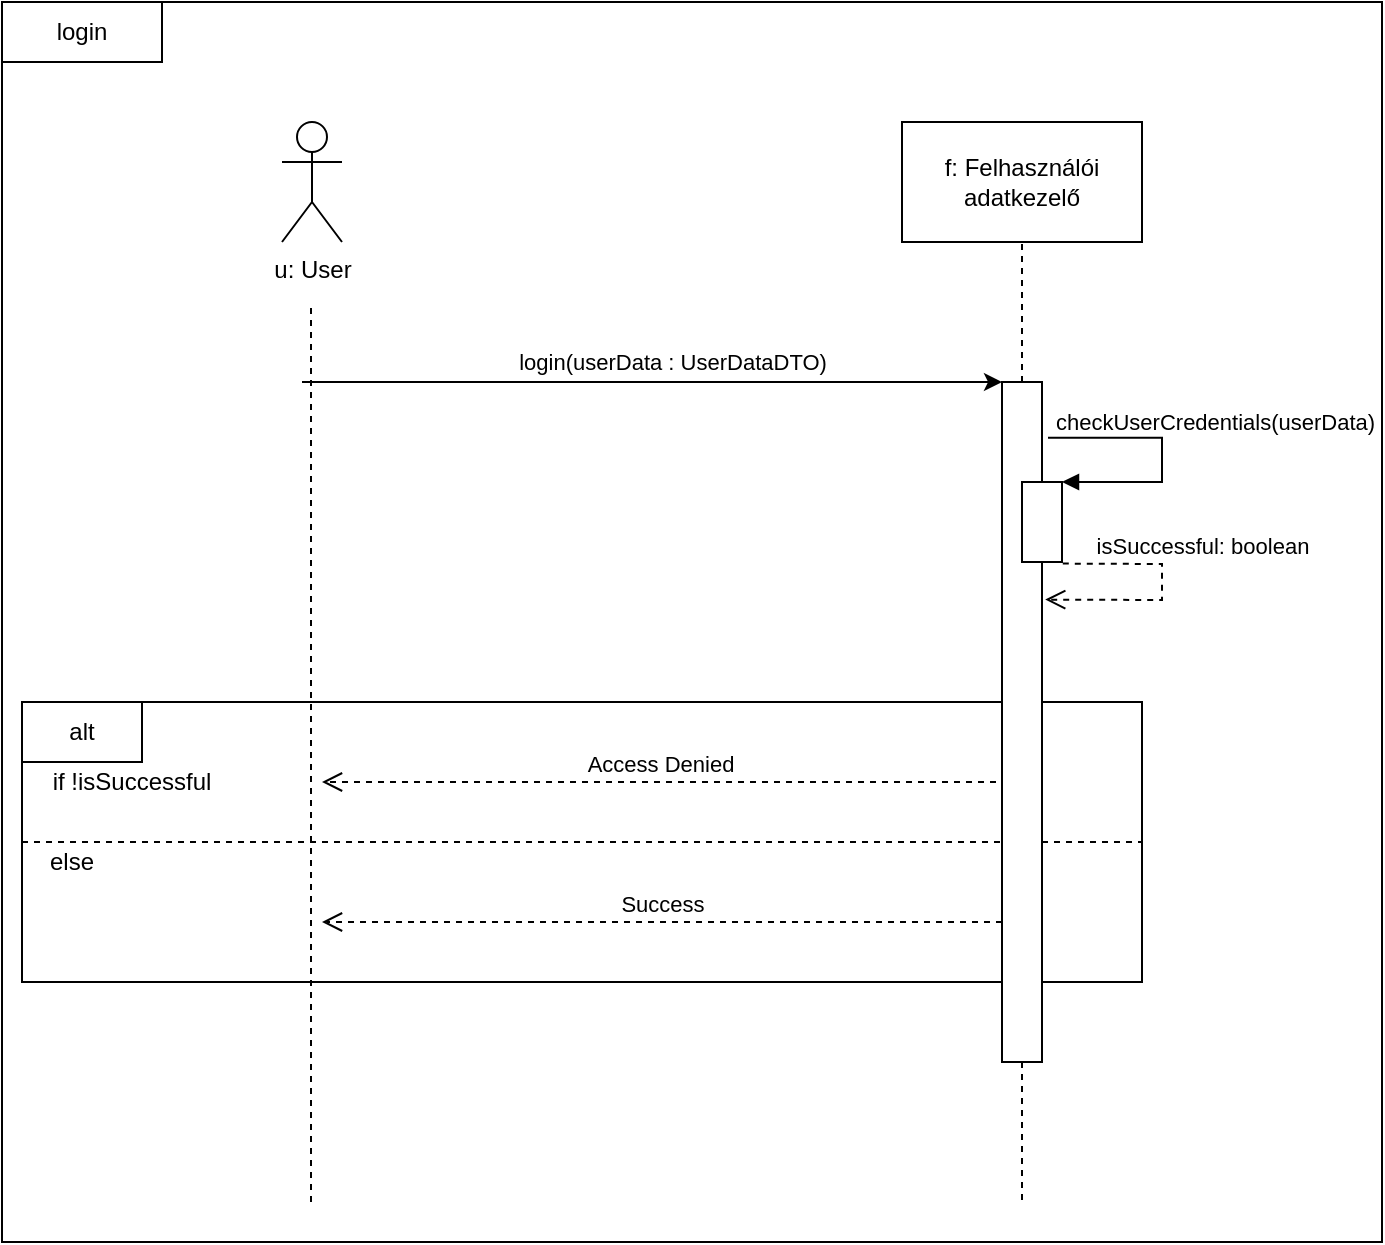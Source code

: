 <mxfile version="13.8.0" type="device"><diagram id="m2zV3Djqn7QxxtDNUB8C" name="Page-1"><mxGraphModel dx="1038" dy="580" grid="1" gridSize="10" guides="1" tooltips="1" connect="1" arrows="1" fold="1" page="1" pageScale="1" pageWidth="827" pageHeight="1169" math="0" shadow="0"><root><mxCell id="0"/><mxCell id="1" parent="0"/><mxCell id="73amZ1trTh7ek0Qcl8M2-1" value="" style="rounded=0;whiteSpace=wrap;html=1;" vertex="1" parent="1"><mxGeometry x="20" y="60" width="690" height="620" as="geometry"/></mxCell><mxCell id="73amZ1trTh7ek0Qcl8M2-2" value="" style="rounded=0;whiteSpace=wrap;html=1;" vertex="1" parent="1"><mxGeometry x="30" y="410" width="560" height="140" as="geometry"/></mxCell><mxCell id="73amZ1trTh7ek0Qcl8M2-3" value="" style="endArrow=none;dashed=1;html=1;exitX=0;exitY=0.5;exitDx=0;exitDy=0;entryX=1;entryY=0.5;entryDx=0;entryDy=0;" edge="1" parent="1" source="73amZ1trTh7ek0Qcl8M2-2" target="73amZ1trTh7ek0Qcl8M2-2"><mxGeometry width="50" height="50" relative="1" as="geometry"><mxPoint x="440" y="420" as="sourcePoint"/><mxPoint x="490" y="370" as="targetPoint"/></mxGeometry></mxCell><mxCell id="73amZ1trTh7ek0Qcl8M2-4" value="f: Felhasználói adatkezelő" style="rounded=0;whiteSpace=wrap;html=1;" vertex="1" parent="1"><mxGeometry x="470" y="120" width="120" height="60" as="geometry"/></mxCell><mxCell id="73amZ1trTh7ek0Qcl8M2-5" value="u: User" style="shape=umlActor;verticalLabelPosition=bottom;verticalAlign=top;html=1;outlineConnect=0;" vertex="1" parent="1"><mxGeometry x="160" y="120" width="30" height="60" as="geometry"/></mxCell><mxCell id="73amZ1trTh7ek0Qcl8M2-6" value="" style="endArrow=none;dashed=1;html=1;" edge="1" parent="1"><mxGeometry width="50" height="50" relative="1" as="geometry"><mxPoint x="174.5" y="660" as="sourcePoint"/><mxPoint x="174.5" y="210" as="targetPoint"/></mxGeometry></mxCell><mxCell id="73amZ1trTh7ek0Qcl8M2-7" value="" style="endArrow=classic;html=1;" edge="1" parent="1"><mxGeometry width="50" height="50" relative="1" as="geometry"><mxPoint x="170" y="250" as="sourcePoint"/><mxPoint x="520" y="250" as="targetPoint"/></mxGeometry></mxCell><mxCell id="73amZ1trTh7ek0Qcl8M2-20" value="login(userData : UserDataDTO)" style="edgeLabel;html=1;align=center;verticalAlign=middle;resizable=0;points=[];" vertex="1" connectable="0" parent="73amZ1trTh7ek0Qcl8M2-7"><mxGeometry x="0.222" y="5" relative="1" as="geometry"><mxPoint x="-29" y="-5" as="offset"/></mxGeometry></mxCell><mxCell id="73amZ1trTh7ek0Qcl8M2-8" value="" style="rounded=0;whiteSpace=wrap;html=1;" vertex="1" parent="1"><mxGeometry x="520" y="250" width="20" height="340" as="geometry"/></mxCell><mxCell id="73amZ1trTh7ek0Qcl8M2-9" value="" style="html=1;points=[];perimeter=orthogonalPerimeter;" vertex="1" parent="1"><mxGeometry x="530" y="300" width="20" height="40" as="geometry"/></mxCell><mxCell id="73amZ1trTh7ek0Qcl8M2-10" value="checkUserCredentials(userData)" style="edgeStyle=orthogonalEdgeStyle;html=1;align=left;spacingLeft=2;endArrow=block;rounded=0;entryX=1;entryY=0;exitX=1.15;exitY=0.082;exitDx=0;exitDy=0;exitPerimeter=0;" edge="1" parent="1" source="73amZ1trTh7ek0Qcl8M2-8" target="73amZ1trTh7ek0Qcl8M2-9"><mxGeometry x="-0.117" y="-58" relative="1" as="geometry"><mxPoint x="415" y="360" as="sourcePoint"/><Array as="points"><mxPoint x="600" y="278"/><mxPoint x="600" y="300"/></Array><mxPoint x="1" y="-8" as="offset"/></mxGeometry></mxCell><mxCell id="73amZ1trTh7ek0Qcl8M2-11" value="isSuccessful: boolean" style="html=1;verticalAlign=bottom;endArrow=open;dashed=1;endSize=8;exitX=1.02;exitY=1.02;exitDx=0;exitDy=0;exitPerimeter=0;entryX=1.08;entryY=0.32;entryDx=0;entryDy=0;entryPerimeter=0;rounded=0;" edge="1" parent="1" source="73amZ1trTh7ek0Qcl8M2-9" target="73amZ1trTh7ek0Qcl8M2-8"><mxGeometry x="-0.213" y="20" relative="1" as="geometry"><mxPoint x="460" y="390" as="sourcePoint"/><mxPoint x="630" y="370" as="targetPoint"/><Array as="points"><mxPoint x="600" y="341"/><mxPoint x="600" y="359"/></Array><mxPoint as="offset"/></mxGeometry></mxCell><mxCell id="73amZ1trTh7ek0Qcl8M2-12" value="alt" style="rounded=0;whiteSpace=wrap;html=1;" vertex="1" parent="1"><mxGeometry x="30" y="410" width="60" height="30" as="geometry"/></mxCell><mxCell id="73amZ1trTh7ek0Qcl8M2-13" value="if !isSuccessful" style="text;html=1;strokeColor=none;fillColor=none;align=center;verticalAlign=middle;whiteSpace=wrap;rounded=0;" vertex="1" parent="1"><mxGeometry x="40" y="440" width="90" height="20" as="geometry"/></mxCell><mxCell id="73amZ1trTh7ek0Qcl8M2-14" value="else" style="text;html=1;strokeColor=none;fillColor=none;align=center;verticalAlign=middle;whiteSpace=wrap;rounded=0;" vertex="1" parent="1"><mxGeometry x="30" y="480" width="50" height="20" as="geometry"/></mxCell><mxCell id="73amZ1trTh7ek0Qcl8M2-15" value="Access Denied" style="html=1;verticalAlign=bottom;endArrow=open;dashed=1;endSize=8;" edge="1" parent="1"><mxGeometry relative="1" as="geometry"><mxPoint x="517" y="450" as="sourcePoint"/><mxPoint x="180" y="450" as="targetPoint"/></mxGeometry></mxCell><mxCell id="73amZ1trTh7ek0Qcl8M2-16" value="Success" style="html=1;verticalAlign=bottom;endArrow=open;dashed=1;endSize=8;" edge="1" parent="1"><mxGeometry relative="1" as="geometry"><mxPoint x="520" y="520" as="sourcePoint"/><mxPoint x="180" y="520" as="targetPoint"/></mxGeometry></mxCell><mxCell id="73amZ1trTh7ek0Qcl8M2-17" value="" style="endArrow=none;dashed=1;html=1;entryX=0.5;entryY=1;entryDx=0;entryDy=0;exitX=0.5;exitY=0;exitDx=0;exitDy=0;" edge="1" parent="1" source="73amZ1trTh7ek0Qcl8M2-8" target="73amZ1trTh7ek0Qcl8M2-4"><mxGeometry width="50" height="50" relative="1" as="geometry"><mxPoint x="400" y="350" as="sourcePoint"/><mxPoint x="450" y="300" as="targetPoint"/></mxGeometry></mxCell><mxCell id="73amZ1trTh7ek0Qcl8M2-18" value="" style="endArrow=none;dashed=1;html=1;exitX=0.5;exitY=1;exitDx=0;exitDy=0;" edge="1" parent="1" source="73amZ1trTh7ek0Qcl8M2-8"><mxGeometry width="50" height="50" relative="1" as="geometry"><mxPoint x="430" y="540" as="sourcePoint"/><mxPoint x="530" y="660" as="targetPoint"/></mxGeometry></mxCell><mxCell id="73amZ1trTh7ek0Qcl8M2-19" value="login" style="rounded=0;whiteSpace=wrap;html=1;" vertex="1" parent="1"><mxGeometry x="20" y="60" width="80" height="30" as="geometry"/></mxCell></root></mxGraphModel></diagram></mxfile>